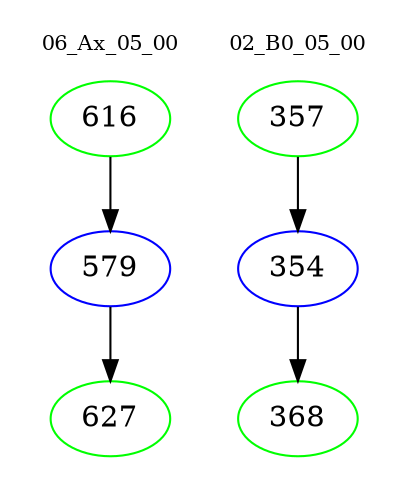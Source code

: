 digraph{
subgraph cluster_0 {
color = white
label = "06_Ax_05_00";
fontsize=10;
T0_616 [label="616", color="green"]
T0_616 -> T0_579 [color="black"]
T0_579 [label="579", color="blue"]
T0_579 -> T0_627 [color="black"]
T0_627 [label="627", color="green"]
}
subgraph cluster_1 {
color = white
label = "02_B0_05_00";
fontsize=10;
T1_357 [label="357", color="green"]
T1_357 -> T1_354 [color="black"]
T1_354 [label="354", color="blue"]
T1_354 -> T1_368 [color="black"]
T1_368 [label="368", color="green"]
}
}
